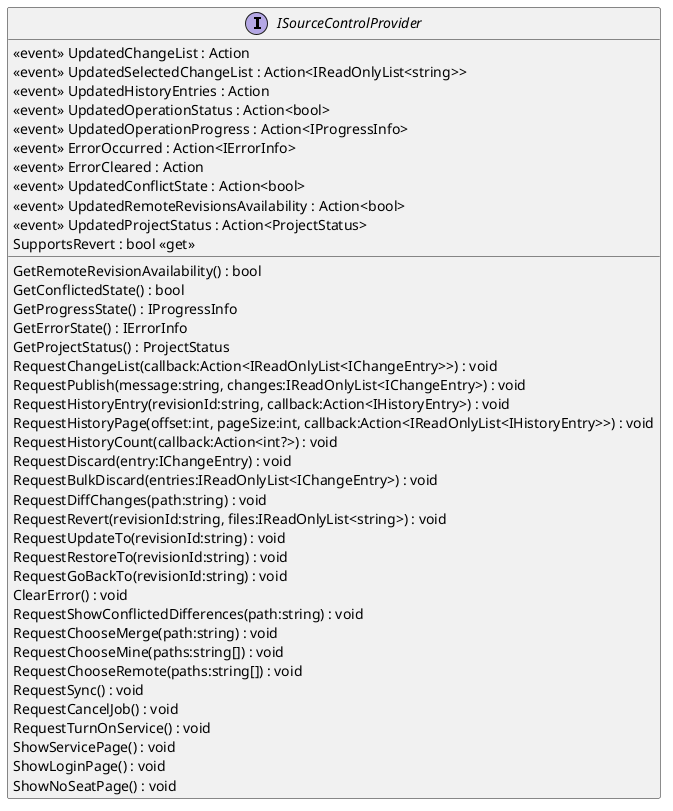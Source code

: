 @startuml
interface ISourceControlProvider {
     <<event>> UpdatedChangeList : Action 
     <<event>> UpdatedSelectedChangeList : Action<IReadOnlyList<string>> 
     <<event>> UpdatedHistoryEntries : Action 
     <<event>> UpdatedOperationStatus : Action<bool> 
     <<event>> UpdatedOperationProgress : Action<IProgressInfo> 
     <<event>> ErrorOccurred : Action<IErrorInfo> 
     <<event>> ErrorCleared : Action 
     <<event>> UpdatedConflictState : Action<bool> 
     <<event>> UpdatedRemoteRevisionsAvailability : Action<bool> 
     <<event>> UpdatedProjectStatus : Action<ProjectStatus> 
    GetRemoteRevisionAvailability() : bool
    GetConflictedState() : bool
    GetProgressState() : IProgressInfo
    GetErrorState() : IErrorInfo
    GetProjectStatus() : ProjectStatus
    RequestChangeList(callback:Action<IReadOnlyList<IChangeEntry>>) : void
    RequestPublish(message:string, changes:IReadOnlyList<IChangeEntry>) : void
    RequestHistoryEntry(revisionId:string, callback:Action<IHistoryEntry>) : void
    RequestHistoryPage(offset:int, pageSize:int, callback:Action<IReadOnlyList<IHistoryEntry>>) : void
    RequestHistoryCount(callback:Action<int?>) : void
    RequestDiscard(entry:IChangeEntry) : void
    RequestBulkDiscard(entries:IReadOnlyList<IChangeEntry>) : void
    RequestDiffChanges(path:string) : void
    SupportsRevert : bool <<get>>
    RequestRevert(revisionId:string, files:IReadOnlyList<string>) : void
    RequestUpdateTo(revisionId:string) : void
    RequestRestoreTo(revisionId:string) : void
    RequestGoBackTo(revisionId:string) : void
    ClearError() : void
    RequestShowConflictedDifferences(path:string) : void
    RequestChooseMerge(path:string) : void
    RequestChooseMine(paths:string[]) : void
    RequestChooseRemote(paths:string[]) : void
    RequestSync() : void
    RequestCancelJob() : void
    RequestTurnOnService() : void
    ShowServicePage() : void
    ShowLoginPage() : void
    ShowNoSeatPage() : void
}
@enduml
